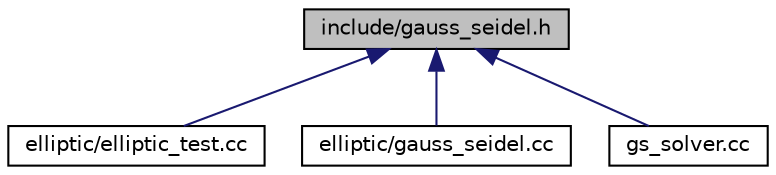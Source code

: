 digraph "include/gauss_seidel.h"
{
  edge [fontname="Helvetica",fontsize="10",labelfontname="Helvetica",labelfontsize="10"];
  node [fontname="Helvetica",fontsize="10",shape=record];
  Node1 [label="include/gauss_seidel.h",height=0.2,width=0.4,color="black", fillcolor="grey75", style="filled", fontcolor="black"];
  Node1 -> Node2 [dir="back",color="midnightblue",fontsize="10",style="solid",fontname="Helvetica"];
  Node2 [label="elliptic/elliptic_test.cc",height=0.2,width=0.4,color="black", fillcolor="white", style="filled",URL="$elliptic__test_8cc.html"];
  Node1 -> Node3 [dir="back",color="midnightblue",fontsize="10",style="solid",fontname="Helvetica"];
  Node3 [label="elliptic/gauss_seidel.cc",height=0.2,width=0.4,color="black", fillcolor="white", style="filled",URL="$gauss__seidel_8cc.html",tooltip="Base class implementation of GaussSeidel. "];
  Node1 -> Node4 [dir="back",color="midnightblue",fontsize="10",style="solid",fontname="Helvetica"];
  Node4 [label="gs_solver.cc",height=0.2,width=0.4,color="black", fillcolor="white", style="filled",URL="$gs__solver_8cc.html"];
}
